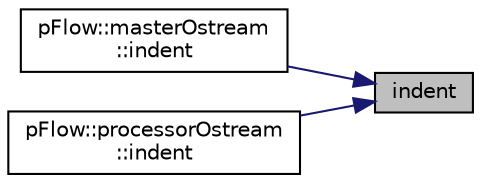 digraph "indent"
{
 // LATEX_PDF_SIZE
  edge [fontname="Helvetica",fontsize="10",labelfontname="Helvetica",labelfontsize="10"];
  node [fontname="Helvetica",fontsize="10",shape=record];
  rankdir="RL";
  Node1 [label="indent",height=0.2,width=0.4,color="black", fillcolor="grey75", style="filled", fontcolor="black",tooltip="Add indentation characters."];
  Node1 -> Node2 [dir="back",color="midnightblue",fontsize="10",style="solid",fontname="Helvetica"];
  Node2 [label="pFlow::masterOstream\l::indent",height=0.2,width=0.4,color="black", fillcolor="white", style="filled",URL="$classpFlow_1_1masterOstream.html#a49332d3f92c30d4c9429214dbac586e3",tooltip="Add indentation characters."];
  Node1 -> Node3 [dir="back",color="midnightblue",fontsize="10",style="solid",fontname="Helvetica"];
  Node3 [label="pFlow::processorOstream\l::indent",height=0.2,width=0.4,color="black", fillcolor="white", style="filled",URL="$classpFlow_1_1processorOstream.html#a49332d3f92c30d4c9429214dbac586e3",tooltip="Add indentation characters."];
}
